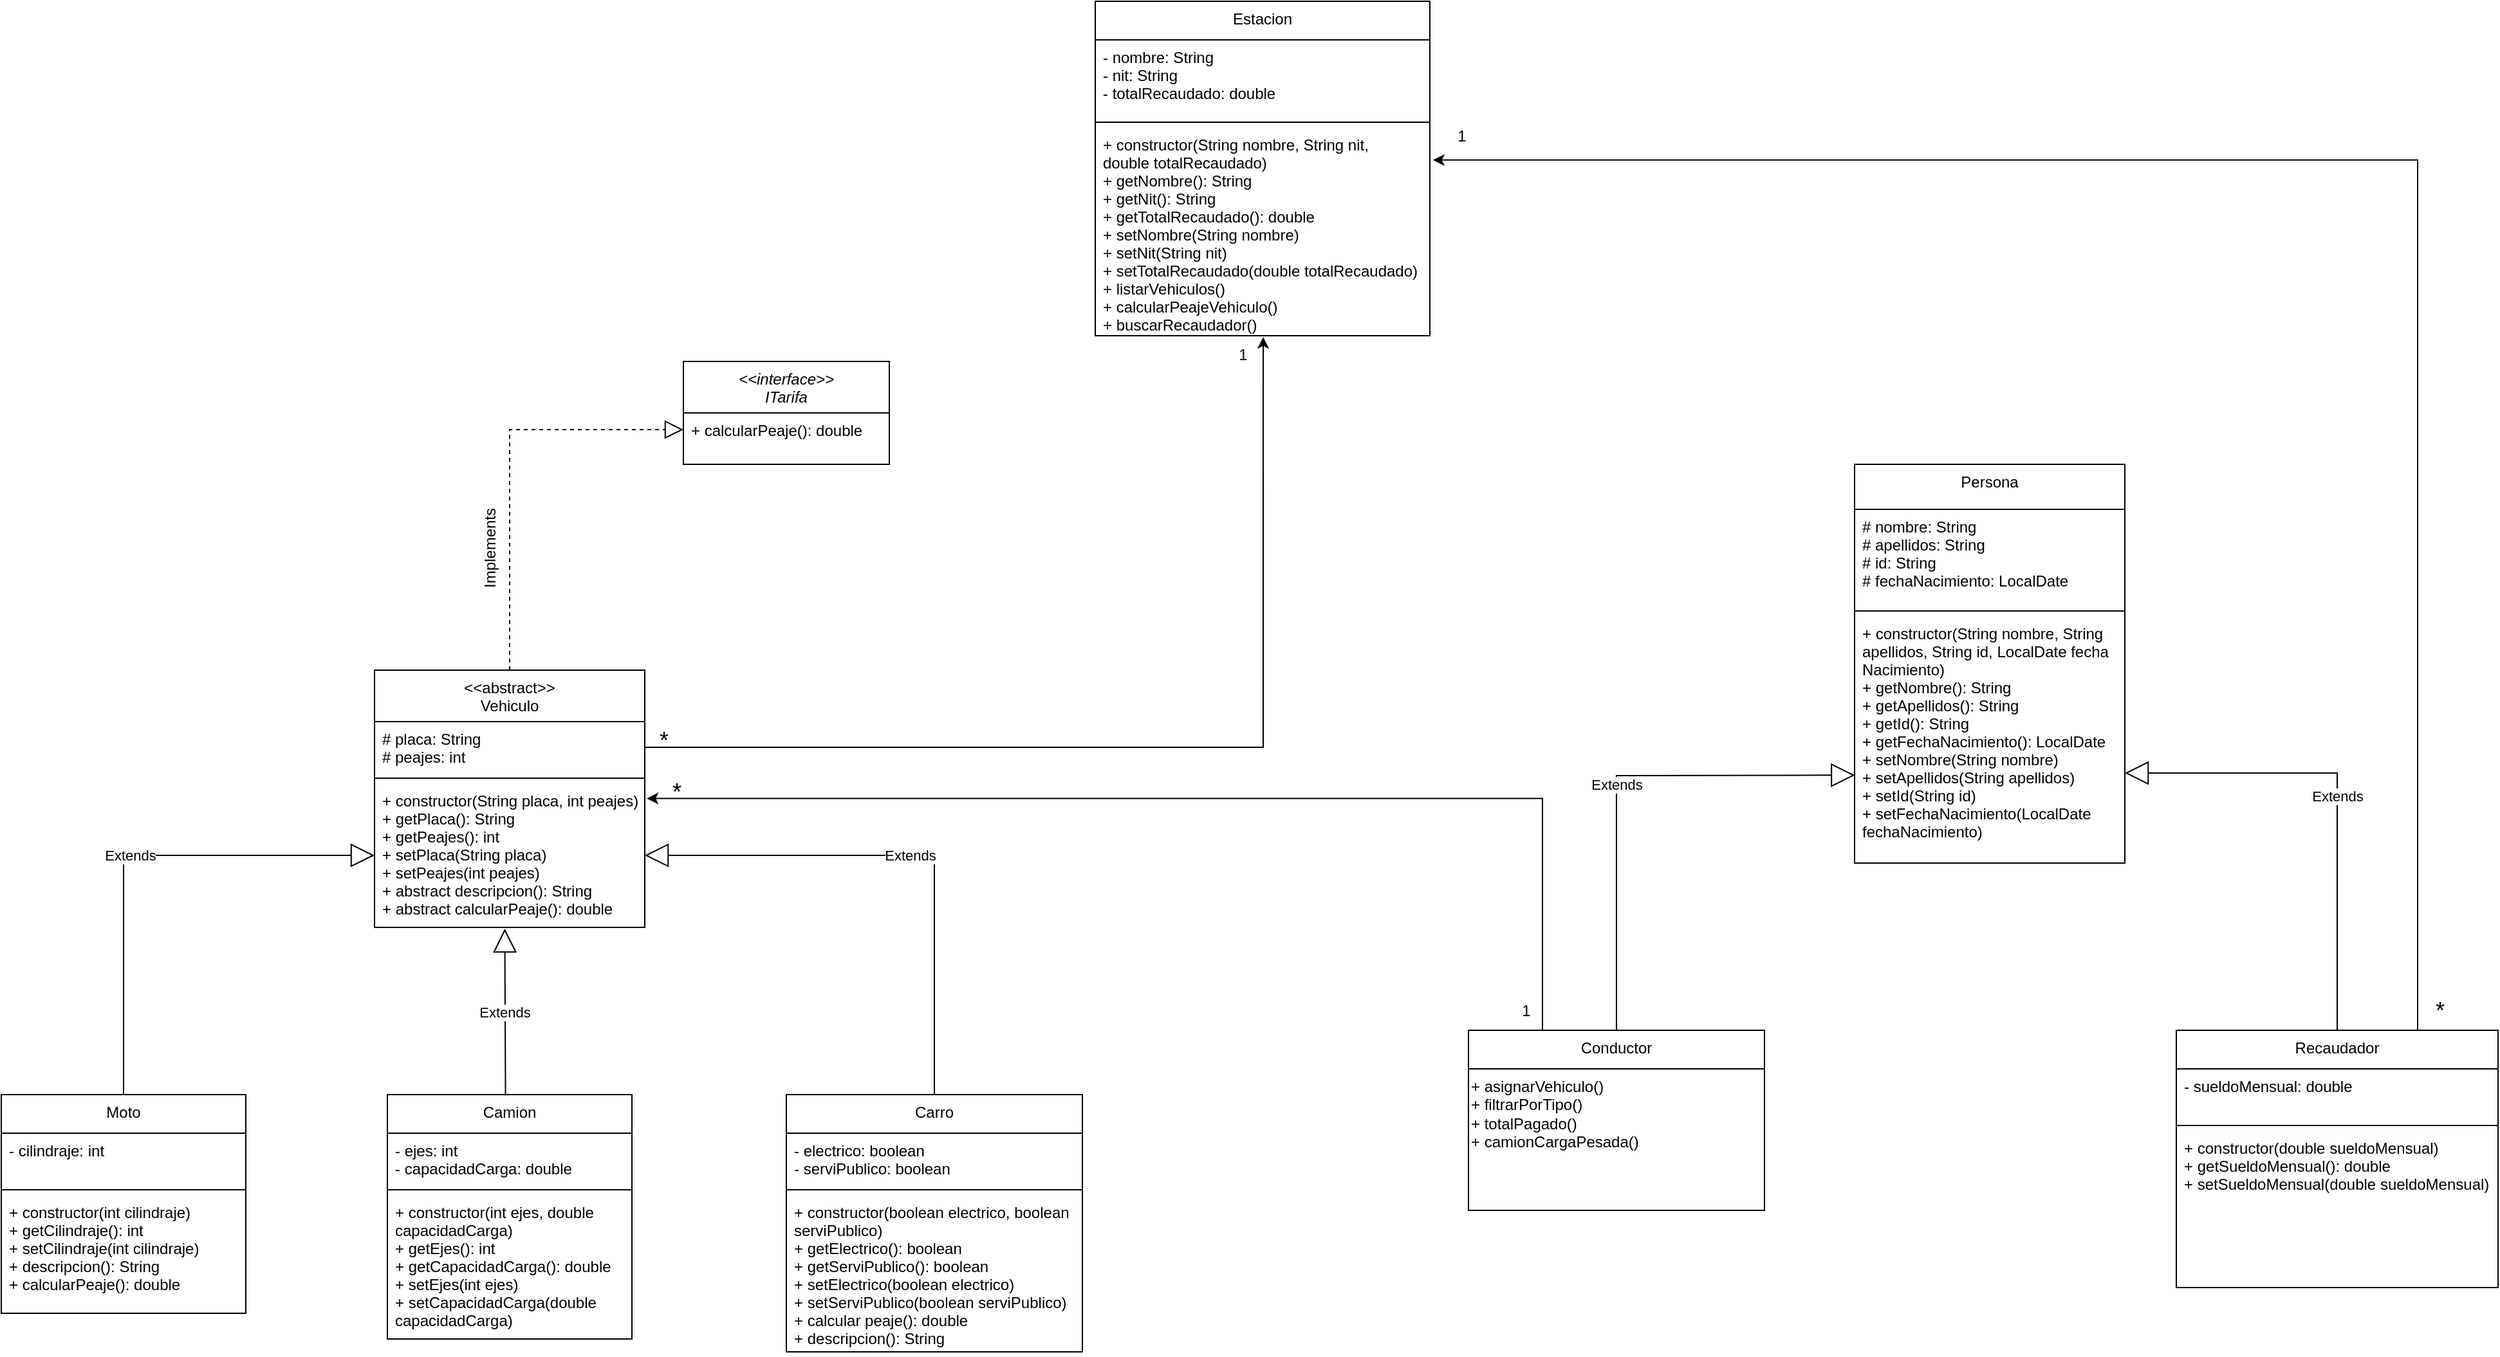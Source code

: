 <mxfile version="26.1.1">
  <diagram id="C5RBs43oDa-KdzZeNtuy" name="Page-1">
    <mxGraphModel dx="2145" dy="1785" grid="1" gridSize="10" guides="1" tooltips="1" connect="1" arrows="1" fold="1" page="1" pageScale="1" pageWidth="827" pageHeight="1169" math="0" shadow="0">
      <root>
        <mxCell id="WIyWlLk6GJQsqaUBKTNV-0" />
        <mxCell id="WIyWlLk6GJQsqaUBKTNV-1" parent="WIyWlLk6GJQsqaUBKTNV-0" />
        <mxCell id="zkfFHV4jXpPFQw0GAbJ--0" value="&lt;&lt;interface&gt;&gt;&#xa;ITarifa" style="swimlane;fontStyle=2;align=center;verticalAlign=top;childLayout=stackLayout;horizontal=1;startSize=40;horizontalStack=0;resizeParent=1;resizeLast=0;collapsible=1;marginBottom=0;rounded=0;shadow=0;strokeWidth=1;" parent="WIyWlLk6GJQsqaUBKTNV-1" vertex="1">
          <mxGeometry x="280" y="120" width="160" height="80" as="geometry">
            <mxRectangle x="230" y="140" width="160" height="26" as="alternateBounds" />
          </mxGeometry>
        </mxCell>
        <mxCell id="zkfFHV4jXpPFQw0GAbJ--1" value="+ calcularPeaje(): double" style="text;align=left;verticalAlign=top;spacingLeft=4;spacingRight=4;overflow=hidden;rotatable=0;points=[[0,0.5],[1,0.5]];portConstraint=eastwest;" parent="zkfFHV4jXpPFQw0GAbJ--0" vertex="1">
          <mxGeometry y="40" width="160" height="26" as="geometry" />
        </mxCell>
        <mxCell id="zkfFHV4jXpPFQw0GAbJ--17" value="&lt;&lt;abstract&gt;&gt;&#xa;Vehiculo" style="swimlane;fontStyle=0;align=center;verticalAlign=top;childLayout=stackLayout;horizontal=1;startSize=40;horizontalStack=0;resizeParent=1;resizeLast=0;collapsible=1;marginBottom=0;rounded=0;shadow=0;strokeWidth=1;" parent="WIyWlLk6GJQsqaUBKTNV-1" vertex="1">
          <mxGeometry x="40" y="360" width="210" height="200" as="geometry">
            <mxRectangle x="550" y="140" width="160" height="26" as="alternateBounds" />
          </mxGeometry>
        </mxCell>
        <mxCell id="zkfFHV4jXpPFQw0GAbJ--19" value="# placa: String&#xa;# peajes: int" style="text;align=left;verticalAlign=top;spacingLeft=4;spacingRight=4;overflow=hidden;rotatable=0;points=[[0,0.5],[1,0.5]];portConstraint=eastwest;rounded=0;shadow=0;html=0;" parent="zkfFHV4jXpPFQw0GAbJ--17" vertex="1">
          <mxGeometry y="40" width="210" height="40" as="geometry" />
        </mxCell>
        <mxCell id="zkfFHV4jXpPFQw0GAbJ--23" value="" style="line;html=1;strokeWidth=1;align=left;verticalAlign=middle;spacingTop=-1;spacingLeft=3;spacingRight=3;rotatable=0;labelPosition=right;points=[];portConstraint=eastwest;" parent="zkfFHV4jXpPFQw0GAbJ--17" vertex="1">
          <mxGeometry y="80" width="210" height="8" as="geometry" />
        </mxCell>
        <mxCell id="zkfFHV4jXpPFQw0GAbJ--24" value="+ constructor(String placa, int peajes)&#xa;+ getPlaca(): String&#xa;+ getPeajes(): int&#xa;+ setPlaca(String placa)&#xa;+ setPeajes(int peajes)&#xa;+ abstract descripcion(): String&#xa;+ abstract calcularPeaje(): double " style="text;align=left;verticalAlign=top;spacingLeft=4;spacingRight=4;overflow=hidden;rotatable=0;points=[[0,0.5],[1,0.5]];portConstraint=eastwest;" parent="zkfFHV4jXpPFQw0GAbJ--17" vertex="1">
          <mxGeometry y="88" width="210" height="112" as="geometry" />
        </mxCell>
        <mxCell id="Yf3_Krj0v-g6GAeKMUhw-0" value="Moto" style="swimlane;fontStyle=0;align=center;verticalAlign=top;childLayout=stackLayout;horizontal=1;startSize=30;horizontalStack=0;resizeParent=1;resizeLast=0;collapsible=1;marginBottom=0;rounded=0;shadow=0;strokeWidth=1;" vertex="1" parent="WIyWlLk6GJQsqaUBKTNV-1">
          <mxGeometry x="-250" y="690" width="190" height="170" as="geometry">
            <mxRectangle x="550" y="140" width="160" height="26" as="alternateBounds" />
          </mxGeometry>
        </mxCell>
        <mxCell id="Yf3_Krj0v-g6GAeKMUhw-1" value="- cilindraje: int" style="text;align=left;verticalAlign=top;spacingLeft=4;spacingRight=4;overflow=hidden;rotatable=0;points=[[0,0.5],[1,0.5]];portConstraint=eastwest;rounded=0;shadow=0;html=0;" vertex="1" parent="Yf3_Krj0v-g6GAeKMUhw-0">
          <mxGeometry y="30" width="190" height="40" as="geometry" />
        </mxCell>
        <mxCell id="Yf3_Krj0v-g6GAeKMUhw-2" value="" style="line;html=1;strokeWidth=1;align=left;verticalAlign=middle;spacingTop=-1;spacingLeft=3;spacingRight=3;rotatable=0;labelPosition=right;points=[];portConstraint=eastwest;" vertex="1" parent="Yf3_Krj0v-g6GAeKMUhw-0">
          <mxGeometry y="70" width="190" height="8" as="geometry" />
        </mxCell>
        <mxCell id="Yf3_Krj0v-g6GAeKMUhw-3" value="+ constructor(int cilindraje)&#xa;+ getCilindraje(): int&#xa;+ setCilindraje(int cilindraje)&#xa;+ descripcion(): String&#xa;+ calcularPeaje(): double" style="text;align=left;verticalAlign=top;spacingLeft=4;spacingRight=4;overflow=hidden;rotatable=0;points=[[0,0.5],[1,0.5]];portConstraint=eastwest;" vertex="1" parent="Yf3_Krj0v-g6GAeKMUhw-0">
          <mxGeometry y="78" width="190" height="92" as="geometry" />
        </mxCell>
        <mxCell id="Yf3_Krj0v-g6GAeKMUhw-4" value="Camion" style="swimlane;fontStyle=0;align=center;verticalAlign=top;childLayout=stackLayout;horizontal=1;startSize=30;horizontalStack=0;resizeParent=1;resizeLast=0;collapsible=1;marginBottom=0;rounded=0;shadow=0;strokeWidth=1;" vertex="1" parent="WIyWlLk6GJQsqaUBKTNV-1">
          <mxGeometry x="50" y="690" width="190" height="190" as="geometry">
            <mxRectangle x="550" y="140" width="160" height="26" as="alternateBounds" />
          </mxGeometry>
        </mxCell>
        <mxCell id="Yf3_Krj0v-g6GAeKMUhw-5" value="- ejes: int&#xa;- capacidadCarga: double" style="text;align=left;verticalAlign=top;spacingLeft=4;spacingRight=4;overflow=hidden;rotatable=0;points=[[0,0.5],[1,0.5]];portConstraint=eastwest;rounded=0;shadow=0;html=0;" vertex="1" parent="Yf3_Krj0v-g6GAeKMUhw-4">
          <mxGeometry y="30" width="190" height="40" as="geometry" />
        </mxCell>
        <mxCell id="Yf3_Krj0v-g6GAeKMUhw-6" value="" style="line;html=1;strokeWidth=1;align=left;verticalAlign=middle;spacingTop=-1;spacingLeft=3;spacingRight=3;rotatable=0;labelPosition=right;points=[];portConstraint=eastwest;" vertex="1" parent="Yf3_Krj0v-g6GAeKMUhw-4">
          <mxGeometry y="70" width="190" height="8" as="geometry" />
        </mxCell>
        <mxCell id="Yf3_Krj0v-g6GAeKMUhw-7" value="+ constructor(int ejes, double&#xa;capacidadCarga)&#xa;+ getEjes(): int&#xa;+ getCapacidadCarga(): double&#xa;+ setEjes(int ejes)&#xa;+ setCapacidadCarga(double &#xa;capacidadCarga)" style="text;align=left;verticalAlign=top;spacingLeft=4;spacingRight=4;overflow=hidden;rotatable=0;points=[[0,0.5],[1,0.5]];portConstraint=eastwest;" vertex="1" parent="Yf3_Krj0v-g6GAeKMUhw-4">
          <mxGeometry y="78" width="190" height="112" as="geometry" />
        </mxCell>
        <mxCell id="Yf3_Krj0v-g6GAeKMUhw-8" value="Carro" style="swimlane;fontStyle=0;align=center;verticalAlign=top;childLayout=stackLayout;horizontal=1;startSize=30;horizontalStack=0;resizeParent=1;resizeLast=0;collapsible=1;marginBottom=0;rounded=0;shadow=0;strokeWidth=1;" vertex="1" parent="WIyWlLk6GJQsqaUBKTNV-1">
          <mxGeometry x="360" y="690" width="230" height="200" as="geometry">
            <mxRectangle x="550" y="140" width="160" height="26" as="alternateBounds" />
          </mxGeometry>
        </mxCell>
        <mxCell id="Yf3_Krj0v-g6GAeKMUhw-9" value="- electrico: boolean&#xa;- serviPublico: boolean" style="text;align=left;verticalAlign=top;spacingLeft=4;spacingRight=4;overflow=hidden;rotatable=0;points=[[0,0.5],[1,0.5]];portConstraint=eastwest;rounded=0;shadow=0;html=0;" vertex="1" parent="Yf3_Krj0v-g6GAeKMUhw-8">
          <mxGeometry y="30" width="230" height="40" as="geometry" />
        </mxCell>
        <mxCell id="Yf3_Krj0v-g6GAeKMUhw-10" value="" style="line;html=1;strokeWidth=1;align=left;verticalAlign=middle;spacingTop=-1;spacingLeft=3;spacingRight=3;rotatable=0;labelPosition=right;points=[];portConstraint=eastwest;" vertex="1" parent="Yf3_Krj0v-g6GAeKMUhw-8">
          <mxGeometry y="70" width="230" height="8" as="geometry" />
        </mxCell>
        <mxCell id="Yf3_Krj0v-g6GAeKMUhw-11" value="+ constructor(boolean electrico, boolean&#xa;serviPublico)&#xa;+ getElectrico(): boolean&#xa;+ getServiPublico(): boolean &#xa;+ setElectrico(boolean electrico)&#xa;+ setServiPublico(boolean serviPublico)&#xa;+ calcular peaje(): double&#xa;+ descripcion(): String" style="text;align=left;verticalAlign=top;spacingLeft=4;spacingRight=4;overflow=hidden;rotatable=0;points=[[0,0.5],[1,0.5]];portConstraint=eastwest;" vertex="1" parent="Yf3_Krj0v-g6GAeKMUhw-8">
          <mxGeometry y="78" width="230" height="122" as="geometry" />
        </mxCell>
        <mxCell id="Yf3_Krj0v-g6GAeKMUhw-12" value="" style="endArrow=block;dashed=1;endFill=0;endSize=12;html=1;rounded=0;entryX=0;entryY=0.5;entryDx=0;entryDy=0;exitX=0.5;exitY=0;exitDx=0;exitDy=0;" edge="1" parent="WIyWlLk6GJQsqaUBKTNV-1" source="zkfFHV4jXpPFQw0GAbJ--17" target="zkfFHV4jXpPFQw0GAbJ--1">
          <mxGeometry width="160" relative="1" as="geometry">
            <mxPoint x="170" y="350" as="sourcePoint" />
            <mxPoint x="330" y="350" as="targetPoint" />
            <Array as="points">
              <mxPoint x="145" y="173" />
            </Array>
          </mxGeometry>
        </mxCell>
        <mxCell id="Yf3_Krj0v-g6GAeKMUhw-13" value="Implements" style="text;html=1;align=center;verticalAlign=middle;whiteSpace=wrap;rounded=0;rotation=-90;" vertex="1" parent="WIyWlLk6GJQsqaUBKTNV-1">
          <mxGeometry x="100" y="250" width="60" height="30" as="geometry" />
        </mxCell>
        <mxCell id="Yf3_Krj0v-g6GAeKMUhw-14" value="Extends" style="endArrow=block;endSize=16;endFill=0;html=1;rounded=0;entryX=0;entryY=0.5;entryDx=0;entryDy=0;exitX=0.5;exitY=0;exitDx=0;exitDy=0;" edge="1" parent="WIyWlLk6GJQsqaUBKTNV-1" source="Yf3_Krj0v-g6GAeKMUhw-0" target="zkfFHV4jXpPFQw0GAbJ--24">
          <mxGeometry width="160" relative="1" as="geometry">
            <mxPoint x="140" y="600" as="sourcePoint" />
            <mxPoint x="300" y="600" as="targetPoint" />
            <Array as="points">
              <mxPoint x="-155" y="504" />
            </Array>
          </mxGeometry>
        </mxCell>
        <mxCell id="Yf3_Krj0v-g6GAeKMUhw-15" value="Extends" style="endArrow=block;endSize=16;endFill=0;html=1;rounded=0;entryX=0.482;entryY=1.009;entryDx=0;entryDy=0;entryPerimeter=0;exitX=0.483;exitY=0.004;exitDx=0;exitDy=0;exitPerimeter=0;" edge="1" parent="WIyWlLk6GJQsqaUBKTNV-1" source="Yf3_Krj0v-g6GAeKMUhw-4" target="zkfFHV4jXpPFQw0GAbJ--24">
          <mxGeometry width="160" relative="1" as="geometry">
            <mxPoint x="150" y="610" as="sourcePoint" />
            <mxPoint x="310" y="610" as="targetPoint" />
          </mxGeometry>
        </mxCell>
        <mxCell id="Yf3_Krj0v-g6GAeKMUhw-16" value="Extends" style="endArrow=block;endSize=16;endFill=0;html=1;rounded=0;entryX=1;entryY=0.5;entryDx=0;entryDy=0;exitX=0.5;exitY=0;exitDx=0;exitDy=0;" edge="1" parent="WIyWlLk6GJQsqaUBKTNV-1" source="Yf3_Krj0v-g6GAeKMUhw-8" target="zkfFHV4jXpPFQw0GAbJ--24">
          <mxGeometry width="160" relative="1" as="geometry">
            <mxPoint x="350" y="630" as="sourcePoint" />
            <mxPoint x="510" y="630" as="targetPoint" />
            <Array as="points">
              <mxPoint x="475" y="504" />
            </Array>
          </mxGeometry>
        </mxCell>
        <mxCell id="Yf3_Krj0v-g6GAeKMUhw-17" value="Persona" style="swimlane;fontStyle=0;align=center;verticalAlign=top;childLayout=stackLayout;horizontal=1;startSize=35;horizontalStack=0;resizeParent=1;resizeLast=0;collapsible=1;marginBottom=0;rounded=0;shadow=0;strokeWidth=1;" vertex="1" parent="WIyWlLk6GJQsqaUBKTNV-1">
          <mxGeometry x="1190" y="200" width="210" height="310" as="geometry">
            <mxRectangle x="550" y="140" width="160" height="26" as="alternateBounds" />
          </mxGeometry>
        </mxCell>
        <mxCell id="Yf3_Krj0v-g6GAeKMUhw-18" value="# nombre: String&#xa;# apellidos: String&#xa;# id: String&#xa;# fechaNacimiento: LocalDate" style="text;align=left;verticalAlign=top;spacingLeft=4;spacingRight=4;overflow=hidden;rotatable=0;points=[[0,0.5],[1,0.5]];portConstraint=eastwest;rounded=0;shadow=0;html=0;" vertex="1" parent="Yf3_Krj0v-g6GAeKMUhw-17">
          <mxGeometry y="35" width="210" height="75" as="geometry" />
        </mxCell>
        <mxCell id="Yf3_Krj0v-g6GAeKMUhw-19" value="" style="line;html=1;strokeWidth=1;align=left;verticalAlign=middle;spacingTop=-1;spacingLeft=3;spacingRight=3;rotatable=0;labelPosition=right;points=[];portConstraint=eastwest;" vertex="1" parent="Yf3_Krj0v-g6GAeKMUhw-17">
          <mxGeometry y="110" width="210" height="8" as="geometry" />
        </mxCell>
        <mxCell id="Yf3_Krj0v-g6GAeKMUhw-20" value="+ constructor(String nombre, String&#xa;apellidos, String id, LocalDate fecha&#xa;Nacimiento)&#xa;+ getNombre(): String&#xa;+ getApellidos(): String&#xa;+ getId(): String&#xa;+ getFechaNacimiento(): LocalDate&#xa;+ setNombre(String nombre)&#xa;+ setApellidos(String apellidos)&#xa;+ setId(String id)&#xa;+ setFechaNacimiento(LocalDate&#xa;fechaNacimiento) " style="text;align=left;verticalAlign=top;spacingLeft=4;spacingRight=4;overflow=hidden;rotatable=0;points=[[0,0.5],[1,0.5]];portConstraint=eastwest;" vertex="1" parent="Yf3_Krj0v-g6GAeKMUhw-17">
          <mxGeometry y="118" width="210" height="192" as="geometry" />
        </mxCell>
        <mxCell id="Yf3_Krj0v-g6GAeKMUhw-21" value="Conductor" style="swimlane;fontStyle=0;align=center;verticalAlign=top;childLayout=stackLayout;horizontal=1;startSize=30;horizontalStack=0;resizeParent=1;resizeLast=0;collapsible=1;marginBottom=0;rounded=0;shadow=0;strokeWidth=1;" vertex="1" parent="WIyWlLk6GJQsqaUBKTNV-1">
          <mxGeometry x="890" y="640" width="230" height="140" as="geometry">
            <mxRectangle x="550" y="140" width="160" height="26" as="alternateBounds" />
          </mxGeometry>
        </mxCell>
        <mxCell id="Yf3_Krj0v-g6GAeKMUhw-45" value="&lt;div style=&quot;&quot;&gt;&lt;span style=&quot;background-color: transparent; color: light-dark(rgb(0, 0, 0), rgb(255, 255, 255));&quot;&gt;+ asignarVehiculo()&lt;/span&gt;&lt;/div&gt;&lt;div style=&quot;&quot;&gt;&lt;span style=&quot;background-color: transparent; color: light-dark(rgb(0, 0, 0), rgb(255, 255, 255));&quot;&gt;+ filtrarPorTipo()&lt;/span&gt;&lt;/div&gt;&lt;div style=&quot;&quot;&gt;&lt;span style=&quot;background-color: transparent; color: light-dark(rgb(0, 0, 0), rgb(255, 255, 255));&quot;&gt;+ totalPagado()&lt;/span&gt;&lt;/div&gt;&lt;div style=&quot;&quot;&gt;&lt;span style=&quot;background-color: transparent; color: light-dark(rgb(0, 0, 0), rgb(255, 255, 255));&quot;&gt;+ camionCargaPesada()&lt;/span&gt;&lt;/div&gt;" style="text;html=1;align=left;verticalAlign=middle;resizable=0;points=[];autosize=1;strokeColor=none;fillColor=none;" vertex="1" parent="Yf3_Krj0v-g6GAeKMUhw-21">
          <mxGeometry y="30" width="230" height="70" as="geometry" />
        </mxCell>
        <mxCell id="Yf3_Krj0v-g6GAeKMUhw-25" value="Recaudador" style="swimlane;fontStyle=0;align=center;verticalAlign=top;childLayout=stackLayout;horizontal=1;startSize=30;horizontalStack=0;resizeParent=1;resizeLast=0;collapsible=1;marginBottom=0;rounded=0;shadow=0;strokeWidth=1;" vertex="1" parent="WIyWlLk6GJQsqaUBKTNV-1">
          <mxGeometry x="1440" y="640" width="250" height="200" as="geometry">
            <mxRectangle x="550" y="140" width="160" height="26" as="alternateBounds" />
          </mxGeometry>
        </mxCell>
        <mxCell id="Yf3_Krj0v-g6GAeKMUhw-26" value="- sueldoMensual: double" style="text;align=left;verticalAlign=top;spacingLeft=4;spacingRight=4;overflow=hidden;rotatable=0;points=[[0,0.5],[1,0.5]];portConstraint=eastwest;rounded=0;shadow=0;html=0;" vertex="1" parent="Yf3_Krj0v-g6GAeKMUhw-25">
          <mxGeometry y="30" width="250" height="40" as="geometry" />
        </mxCell>
        <mxCell id="Yf3_Krj0v-g6GAeKMUhw-27" value="" style="line;html=1;strokeWidth=1;align=left;verticalAlign=middle;spacingTop=-1;spacingLeft=3;spacingRight=3;rotatable=0;labelPosition=right;points=[];portConstraint=eastwest;" vertex="1" parent="Yf3_Krj0v-g6GAeKMUhw-25">
          <mxGeometry y="70" width="250" height="8" as="geometry" />
        </mxCell>
        <mxCell id="Yf3_Krj0v-g6GAeKMUhw-28" value="+ constructor(double sueldoMensual)&#xa;+ getSueldoMensual(): double&#xa;+ setSueldoMensual(double sueldoMensual)" style="text;align=left;verticalAlign=top;spacingLeft=4;spacingRight=4;overflow=hidden;rotatable=0;points=[[0,0.5],[1,0.5]];portConstraint=eastwest;" vertex="1" parent="Yf3_Krj0v-g6GAeKMUhw-25">
          <mxGeometry y="78" width="250" height="122" as="geometry" />
        </mxCell>
        <mxCell id="Yf3_Krj0v-g6GAeKMUhw-29" value="Extends" style="endArrow=block;endSize=16;endFill=0;html=1;rounded=0;exitX=0.5;exitY=0;exitDx=0;exitDy=0;" edge="1" parent="WIyWlLk6GJQsqaUBKTNV-1" source="Yf3_Krj0v-g6GAeKMUhw-25">
          <mxGeometry width="160" relative="1" as="geometry">
            <mxPoint x="1605" y="626" as="sourcePoint" />
            <mxPoint x="1400" y="440" as="targetPoint" />
            <Array as="points">
              <mxPoint x="1565" y="440" />
            </Array>
          </mxGeometry>
        </mxCell>
        <mxCell id="Yf3_Krj0v-g6GAeKMUhw-30" value="Extends" style="endArrow=block;endSize=16;endFill=0;html=1;rounded=0;exitX=0.5;exitY=0;exitDx=0;exitDy=0;entryX=0.001;entryY=0.644;entryDx=0;entryDy=0;entryPerimeter=0;" edge="1" parent="WIyWlLk6GJQsqaUBKTNV-1" source="Yf3_Krj0v-g6GAeKMUhw-21" target="Yf3_Krj0v-g6GAeKMUhw-20">
          <mxGeometry width="160" relative="1" as="geometry">
            <mxPoint x="1087.5" y="650" as="sourcePoint" />
            <mxPoint x="1150" y="430" as="targetPoint" />
            <Array as="points">
              <mxPoint x="1005" y="442" />
            </Array>
          </mxGeometry>
        </mxCell>
        <mxCell id="Yf3_Krj0v-g6GAeKMUhw-31" value="Estacion" style="swimlane;fontStyle=0;align=center;verticalAlign=top;childLayout=stackLayout;horizontal=1;startSize=30;horizontalStack=0;resizeParent=1;resizeLast=0;collapsible=1;marginBottom=0;rounded=0;shadow=0;strokeWidth=1;" vertex="1" parent="WIyWlLk6GJQsqaUBKTNV-1">
          <mxGeometry x="600" y="-160" width="260" height="260" as="geometry">
            <mxRectangle x="550" y="140" width="160" height="26" as="alternateBounds" />
          </mxGeometry>
        </mxCell>
        <mxCell id="Yf3_Krj0v-g6GAeKMUhw-32" value="- nombre: String&#xa;- nit: String&#xa;- totalRecaudado: double" style="text;align=left;verticalAlign=top;spacingLeft=4;spacingRight=4;overflow=hidden;rotatable=0;points=[[0,0.5],[1,0.5]];portConstraint=eastwest;rounded=0;shadow=0;html=0;" vertex="1" parent="Yf3_Krj0v-g6GAeKMUhw-31">
          <mxGeometry y="30" width="260" height="60" as="geometry" />
        </mxCell>
        <mxCell id="Yf3_Krj0v-g6GAeKMUhw-33" value="" style="line;html=1;strokeWidth=1;align=left;verticalAlign=middle;spacingTop=-1;spacingLeft=3;spacingRight=3;rotatable=0;labelPosition=right;points=[];portConstraint=eastwest;" vertex="1" parent="Yf3_Krj0v-g6GAeKMUhw-31">
          <mxGeometry y="90" width="260" height="8" as="geometry" />
        </mxCell>
        <mxCell id="Yf3_Krj0v-g6GAeKMUhw-34" value="+ constructor(String nombre, String nit, &#xa;double totalRecaudado)&#xa;+ getNombre(): String&#xa;+ getNit(): String&#xa;+ getTotalRecaudado(): double&#xa;+ setNombre(String nombre)&#xa;+ setNit(String nit)&#xa;+ setTotalRecaudado(double totalRecaudado)&#xa;+ listarVehiculos()&#xa;+ calcularPeajeVehiculo()&#xa;+ buscarRecaudador()" style="text;align=left;verticalAlign=top;spacingLeft=4;spacingRight=4;overflow=hidden;rotatable=0;points=[[0,0.5],[1,0.5]];portConstraint=eastwest;" vertex="1" parent="Yf3_Krj0v-g6GAeKMUhw-31">
          <mxGeometry y="98" width="260" height="162" as="geometry" />
        </mxCell>
        <mxCell id="Yf3_Krj0v-g6GAeKMUhw-36" value="1" style="text;html=1;align=center;verticalAlign=middle;whiteSpace=wrap;rounded=0;rotation=0;" vertex="1" parent="WIyWlLk6GJQsqaUBKTNV-1">
          <mxGeometry x="690" y="100" width="50" height="30" as="geometry" />
        </mxCell>
        <mxCell id="Yf3_Krj0v-g6GAeKMUhw-37" value="&lt;span style=&quot;font-size: 18px;&quot;&gt;*&lt;/span&gt;" style="text;html=1;align=center;verticalAlign=middle;whiteSpace=wrap;rounded=0;rotation=0;" vertex="1" parent="WIyWlLk6GJQsqaUBKTNV-1">
          <mxGeometry x="240" y="400" width="50" height="30" as="geometry" />
        </mxCell>
        <mxCell id="Yf3_Krj0v-g6GAeKMUhw-38" style="edgeStyle=orthogonalEdgeStyle;rounded=0;orthogonalLoop=1;jettySize=auto;html=1;exitX=1;exitY=0.5;exitDx=0;exitDy=0;entryX=0.502;entryY=1.006;entryDx=0;entryDy=0;entryPerimeter=0;" edge="1" parent="WIyWlLk6GJQsqaUBKTNV-1" source="zkfFHV4jXpPFQw0GAbJ--19" target="Yf3_Krj0v-g6GAeKMUhw-34">
          <mxGeometry relative="1" as="geometry" />
        </mxCell>
        <mxCell id="Yf3_Krj0v-g6GAeKMUhw-39" style="edgeStyle=orthogonalEdgeStyle;rounded=0;orthogonalLoop=1;jettySize=auto;html=1;exitX=0.75;exitY=0;exitDx=0;exitDy=0;entryX=1.009;entryY=0.157;entryDx=0;entryDy=0;entryPerimeter=0;" edge="1" parent="WIyWlLk6GJQsqaUBKTNV-1" source="Yf3_Krj0v-g6GAeKMUhw-25" target="Yf3_Krj0v-g6GAeKMUhw-34">
          <mxGeometry relative="1" as="geometry" />
        </mxCell>
        <mxCell id="Yf3_Krj0v-g6GAeKMUhw-40" value="1" style="text;html=1;align=center;verticalAlign=middle;whiteSpace=wrap;rounded=0;rotation=0;" vertex="1" parent="WIyWlLk6GJQsqaUBKTNV-1">
          <mxGeometry x="860" y="-70" width="50" height="30" as="geometry" />
        </mxCell>
        <mxCell id="Yf3_Krj0v-g6GAeKMUhw-42" value="&lt;span style=&quot;font-size: 18px;&quot;&gt;*&lt;/span&gt;" style="text;html=1;align=center;verticalAlign=middle;whiteSpace=wrap;rounded=0;rotation=0;" vertex="1" parent="WIyWlLk6GJQsqaUBKTNV-1">
          <mxGeometry x="1620" y="610" width="50" height="30" as="geometry" />
        </mxCell>
        <mxCell id="Yf3_Krj0v-g6GAeKMUhw-47" style="edgeStyle=orthogonalEdgeStyle;rounded=0;orthogonalLoop=1;jettySize=auto;html=1;exitX=0.25;exitY=0;exitDx=0;exitDy=0;entryX=1.007;entryY=0.105;entryDx=0;entryDy=0;entryPerimeter=0;" edge="1" parent="WIyWlLk6GJQsqaUBKTNV-1" source="Yf3_Krj0v-g6GAeKMUhw-21" target="zkfFHV4jXpPFQw0GAbJ--24">
          <mxGeometry relative="1" as="geometry" />
        </mxCell>
        <mxCell id="Yf3_Krj0v-g6GAeKMUhw-48" value="&lt;span style=&quot;font-size: 18px;&quot;&gt;*&lt;/span&gt;" style="text;html=1;align=center;verticalAlign=middle;whiteSpace=wrap;rounded=0;rotation=0;" vertex="1" parent="WIyWlLk6GJQsqaUBKTNV-1">
          <mxGeometry x="250" y="440" width="50" height="30" as="geometry" />
        </mxCell>
        <mxCell id="Yf3_Krj0v-g6GAeKMUhw-49" value="1" style="text;html=1;align=center;verticalAlign=middle;whiteSpace=wrap;rounded=0;rotation=0;" vertex="1" parent="WIyWlLk6GJQsqaUBKTNV-1">
          <mxGeometry x="910" y="610" width="50" height="30" as="geometry" />
        </mxCell>
      </root>
    </mxGraphModel>
  </diagram>
</mxfile>
